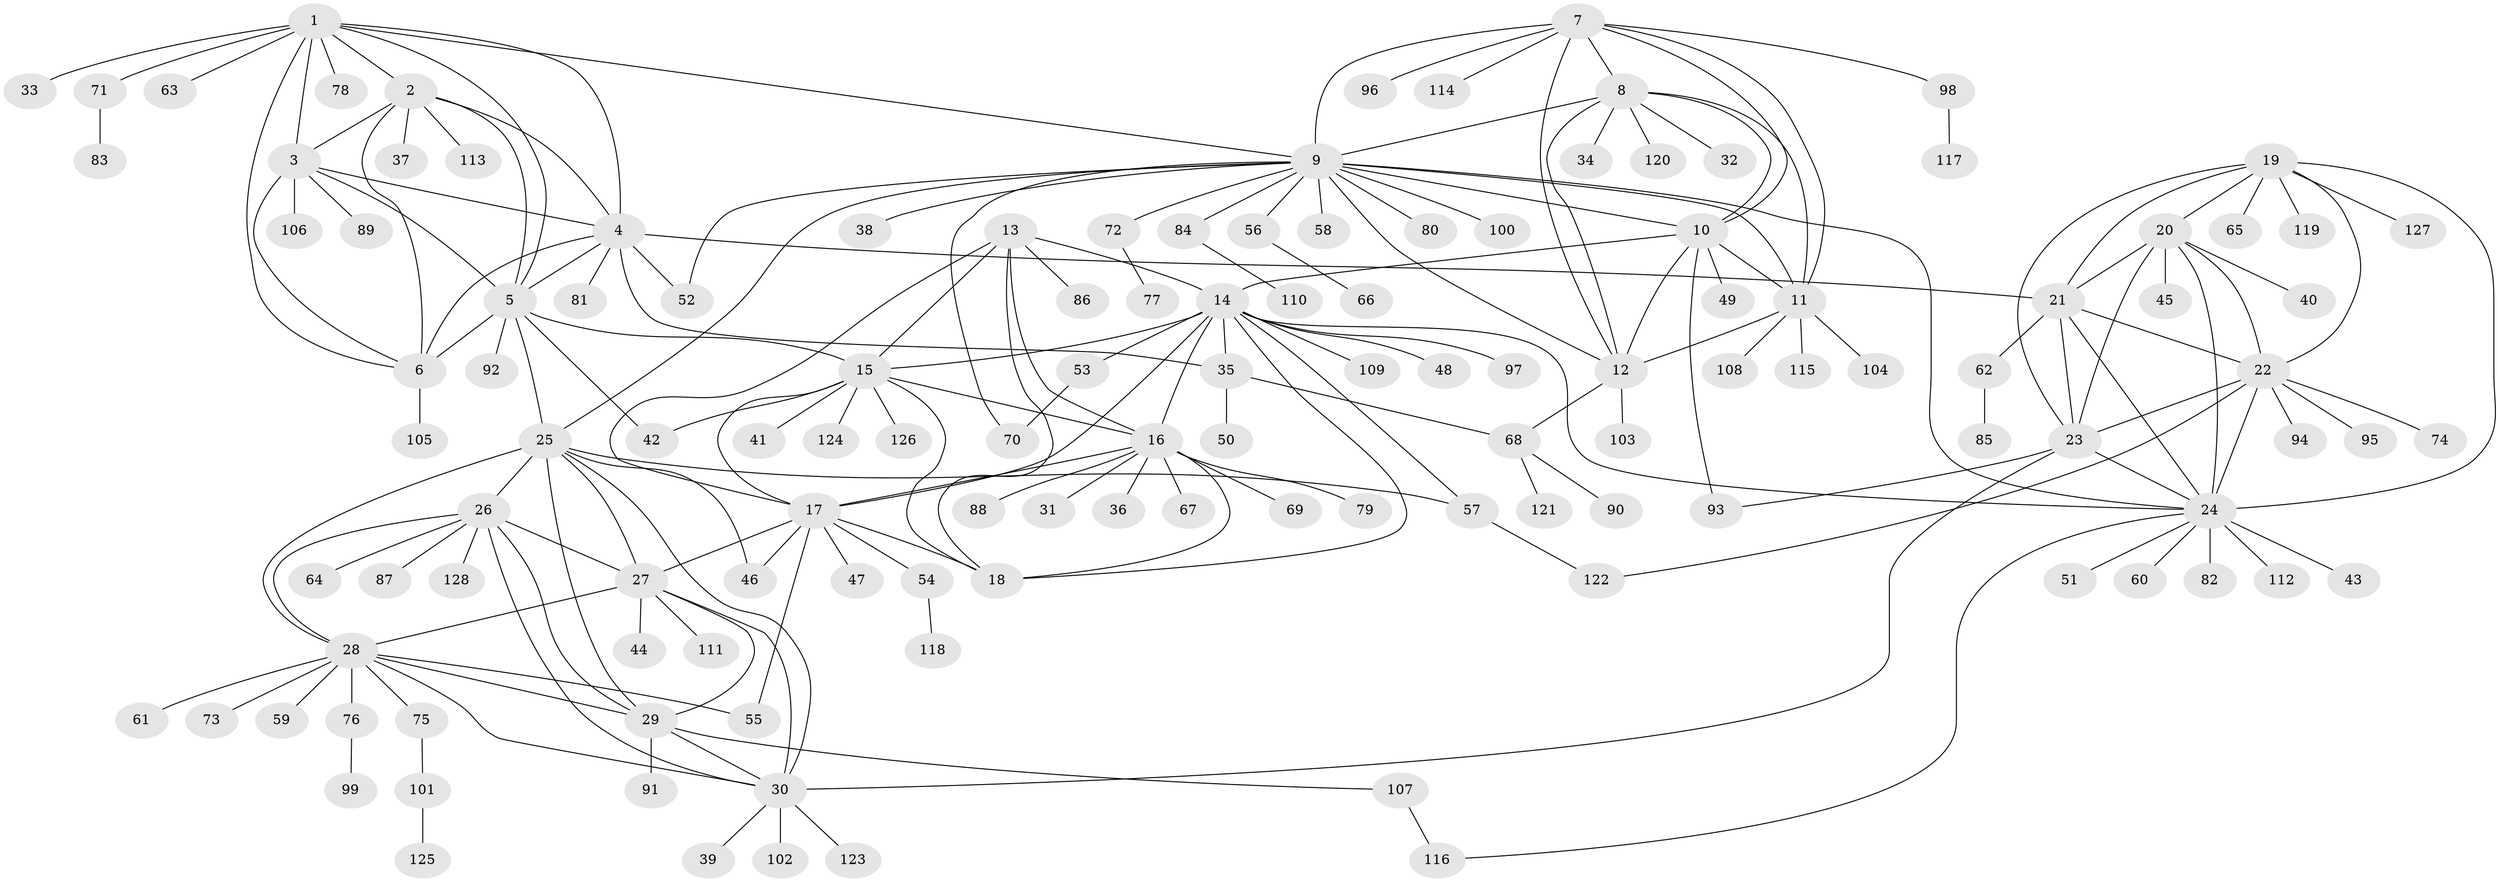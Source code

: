 // coarse degree distribution, {3: 0.02631578947368421, 1: 0.7105263157894737, 5: 0.05263157894736842, 4: 0.10526315789473684, 14: 0.02631578947368421, 2: 0.02631578947368421, 6: 0.02631578947368421, 10: 0.02631578947368421}
// Generated by graph-tools (version 1.1) at 2025/58/03/04/25 21:58:41]
// undirected, 128 vertices, 194 edges
graph export_dot {
graph [start="1"]
  node [color=gray90,style=filled];
  1;
  2;
  3;
  4;
  5;
  6;
  7;
  8;
  9;
  10;
  11;
  12;
  13;
  14;
  15;
  16;
  17;
  18;
  19;
  20;
  21;
  22;
  23;
  24;
  25;
  26;
  27;
  28;
  29;
  30;
  31;
  32;
  33;
  34;
  35;
  36;
  37;
  38;
  39;
  40;
  41;
  42;
  43;
  44;
  45;
  46;
  47;
  48;
  49;
  50;
  51;
  52;
  53;
  54;
  55;
  56;
  57;
  58;
  59;
  60;
  61;
  62;
  63;
  64;
  65;
  66;
  67;
  68;
  69;
  70;
  71;
  72;
  73;
  74;
  75;
  76;
  77;
  78;
  79;
  80;
  81;
  82;
  83;
  84;
  85;
  86;
  87;
  88;
  89;
  90;
  91;
  92;
  93;
  94;
  95;
  96;
  97;
  98;
  99;
  100;
  101;
  102;
  103;
  104;
  105;
  106;
  107;
  108;
  109;
  110;
  111;
  112;
  113;
  114;
  115;
  116;
  117;
  118;
  119;
  120;
  121;
  122;
  123;
  124;
  125;
  126;
  127;
  128;
  1 -- 2;
  1 -- 3;
  1 -- 4;
  1 -- 5;
  1 -- 6;
  1 -- 9;
  1 -- 33;
  1 -- 63;
  1 -- 71;
  1 -- 78;
  2 -- 3;
  2 -- 4;
  2 -- 5;
  2 -- 6;
  2 -- 37;
  2 -- 113;
  3 -- 4;
  3 -- 5;
  3 -- 6;
  3 -- 89;
  3 -- 106;
  4 -- 5;
  4 -- 6;
  4 -- 21;
  4 -- 35;
  4 -- 52;
  4 -- 81;
  5 -- 6;
  5 -- 15;
  5 -- 25;
  5 -- 42;
  5 -- 92;
  6 -- 105;
  7 -- 8;
  7 -- 9;
  7 -- 10;
  7 -- 11;
  7 -- 12;
  7 -- 96;
  7 -- 98;
  7 -- 114;
  8 -- 9;
  8 -- 10;
  8 -- 11;
  8 -- 12;
  8 -- 32;
  8 -- 34;
  8 -- 120;
  9 -- 10;
  9 -- 11;
  9 -- 12;
  9 -- 24;
  9 -- 25;
  9 -- 38;
  9 -- 52;
  9 -- 56;
  9 -- 58;
  9 -- 70;
  9 -- 72;
  9 -- 80;
  9 -- 84;
  9 -- 100;
  10 -- 11;
  10 -- 12;
  10 -- 14;
  10 -- 49;
  10 -- 93;
  11 -- 12;
  11 -- 104;
  11 -- 108;
  11 -- 115;
  12 -- 68;
  12 -- 103;
  13 -- 14;
  13 -- 15;
  13 -- 16;
  13 -- 17;
  13 -- 18;
  13 -- 86;
  14 -- 15;
  14 -- 16;
  14 -- 17;
  14 -- 18;
  14 -- 24;
  14 -- 35;
  14 -- 48;
  14 -- 53;
  14 -- 57;
  14 -- 97;
  14 -- 109;
  15 -- 16;
  15 -- 17;
  15 -- 18;
  15 -- 41;
  15 -- 42;
  15 -- 124;
  15 -- 126;
  16 -- 17;
  16 -- 18;
  16 -- 31;
  16 -- 36;
  16 -- 67;
  16 -- 69;
  16 -- 79;
  16 -- 88;
  17 -- 18;
  17 -- 27;
  17 -- 46;
  17 -- 47;
  17 -- 54;
  17 -- 55;
  19 -- 20;
  19 -- 21;
  19 -- 22;
  19 -- 23;
  19 -- 24;
  19 -- 65;
  19 -- 119;
  19 -- 127;
  20 -- 21;
  20 -- 22;
  20 -- 23;
  20 -- 24;
  20 -- 40;
  20 -- 45;
  21 -- 22;
  21 -- 23;
  21 -- 24;
  21 -- 62;
  22 -- 23;
  22 -- 24;
  22 -- 74;
  22 -- 94;
  22 -- 95;
  22 -- 122;
  23 -- 24;
  23 -- 30;
  23 -- 93;
  24 -- 43;
  24 -- 51;
  24 -- 60;
  24 -- 82;
  24 -- 112;
  24 -- 116;
  25 -- 26;
  25 -- 27;
  25 -- 28;
  25 -- 29;
  25 -- 30;
  25 -- 46;
  25 -- 57;
  26 -- 27;
  26 -- 28;
  26 -- 29;
  26 -- 30;
  26 -- 64;
  26 -- 87;
  26 -- 128;
  27 -- 28;
  27 -- 29;
  27 -- 30;
  27 -- 44;
  27 -- 111;
  28 -- 29;
  28 -- 30;
  28 -- 55;
  28 -- 59;
  28 -- 61;
  28 -- 73;
  28 -- 75;
  28 -- 76;
  29 -- 30;
  29 -- 91;
  29 -- 107;
  30 -- 39;
  30 -- 102;
  30 -- 123;
  35 -- 50;
  35 -- 68;
  53 -- 70;
  54 -- 118;
  56 -- 66;
  57 -- 122;
  62 -- 85;
  68 -- 90;
  68 -- 121;
  71 -- 83;
  72 -- 77;
  75 -- 101;
  76 -- 99;
  84 -- 110;
  98 -- 117;
  101 -- 125;
  107 -- 116;
}
